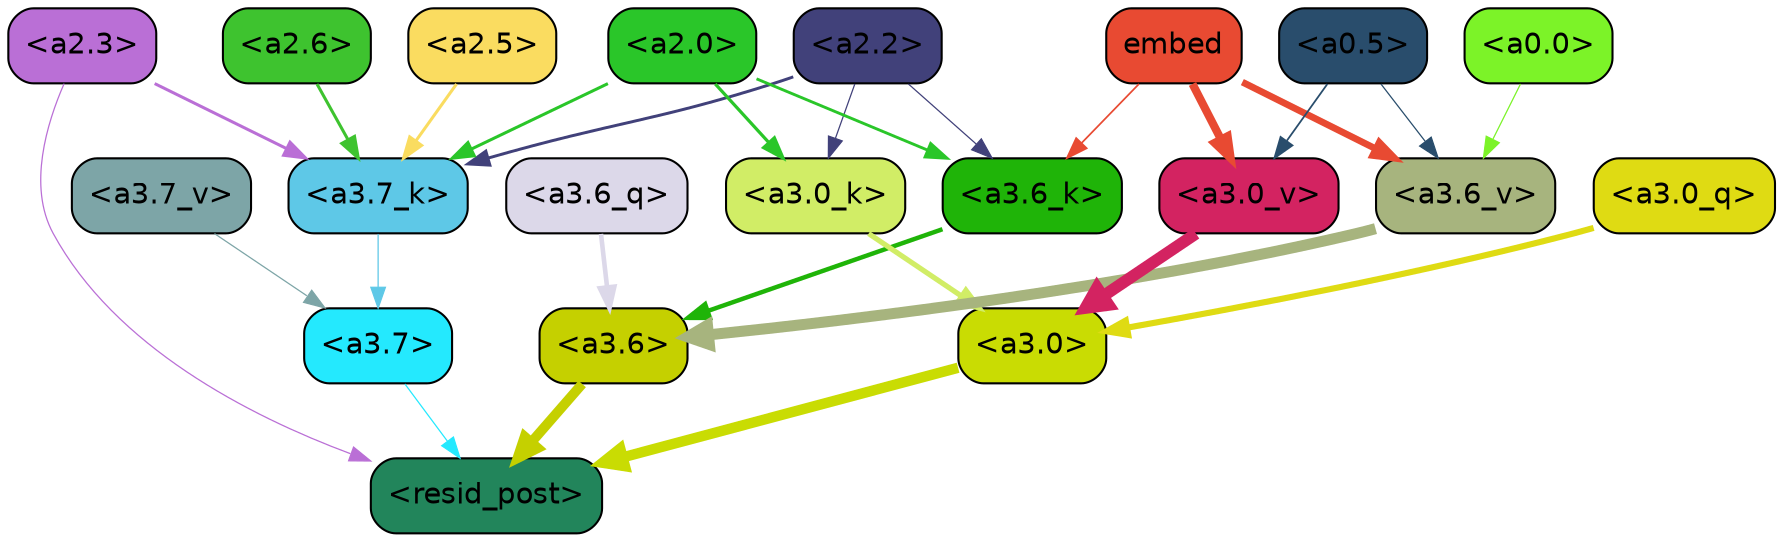 strict digraph "" {
	graph [bgcolor=transparent,
		layout=dot,
		overlap=false,
		splines=true
	];
	"<a3.7>"	[color=black,
		fillcolor="#24e9fe",
		fontname=Helvetica,
		shape=box,
		style="filled, rounded"];
	"<resid_post>"	[color=black,
		fillcolor="#22855b",
		fontname=Helvetica,
		shape=box,
		style="filled, rounded"];
	"<a3.7>" -> "<resid_post>"	[color="#24e9fe",
		penwidth=0.6];
	"<a3.6>"	[color=black,
		fillcolor="#c5d000",
		fontname=Helvetica,
		shape=box,
		style="filled, rounded"];
	"<a3.6>" -> "<resid_post>"	[color="#c5d000",
		penwidth=4.749041676521301];
	"<a3.0>"	[color=black,
		fillcolor="#c9dc03",
		fontname=Helvetica,
		shape=box,
		style="filled, rounded"];
	"<a3.0>" -> "<resid_post>"	[color="#c9dc03",
		penwidth=5.004215121269226];
	"<a2.3>"	[color=black,
		fillcolor="#ba6fd6",
		fontname=Helvetica,
		shape=box,
		style="filled, rounded"];
	"<a2.3>" -> "<resid_post>"	[color="#ba6fd6",
		penwidth=0.6];
	"<a3.7_k>"	[color=black,
		fillcolor="#5ec8e7",
		fontname=Helvetica,
		shape=box,
		style="filled, rounded"];
	"<a2.3>" -> "<a3.7_k>"	[color="#ba6fd6",
		penwidth=1.4559586644172668];
	"<a3.6_q>"	[color=black,
		fillcolor="#dcd8e9",
		fontname=Helvetica,
		shape=box,
		style="filled, rounded"];
	"<a3.6_q>" -> "<a3.6>"	[color="#dcd8e9",
		penwidth=2.199681341648102];
	"<a3.0_q>"	[color=black,
		fillcolor="#dfdb13",
		fontname=Helvetica,
		shape=box,
		style="filled, rounded"];
	"<a3.0_q>" -> "<a3.0>"	[color="#dfdb13",
		penwidth=2.9459195733070374];
	"<a3.7_k>" -> "<a3.7>"	[color="#5ec8e7",
		penwidth=0.6];
	"<a3.6_k>"	[color=black,
		fillcolor="#1fb408",
		fontname=Helvetica,
		shape=box,
		style="filled, rounded"];
	"<a3.6_k>" -> "<a3.6>"	[color="#1fb408",
		penwidth=2.13908451795578];
	"<a3.0_k>"	[color=black,
		fillcolor="#d1ed66",
		fontname=Helvetica,
		shape=box,
		style="filled, rounded"];
	"<a3.0_k>" -> "<a3.0>"	[color="#d1ed66",
		penwidth=2.520303964614868];
	"<a3.7_v>"	[color=black,
		fillcolor="#7da5a7",
		fontname=Helvetica,
		shape=box,
		style="filled, rounded"];
	"<a3.7_v>" -> "<a3.7>"	[color="#7da5a7",
		penwidth=0.6];
	"<a3.6_v>"	[color=black,
		fillcolor="#a7b47e",
		fontname=Helvetica,
		shape=box,
		style="filled, rounded"];
	"<a3.6_v>" -> "<a3.6>"	[color="#a7b47e",
		penwidth=5.297133803367615];
	"<a3.0_v>"	[color=black,
		fillcolor="#d32361",
		fontname=Helvetica,
		shape=box,
		style="filled, rounded"];
	"<a3.0_v>" -> "<a3.0>"	[color="#d32361",
		penwidth=5.680712580680847];
	"<a2.6>"	[color=black,
		fillcolor="#3ec32f",
		fontname=Helvetica,
		shape=box,
		style="filled, rounded"];
	"<a2.6>" -> "<a3.7_k>"	[color="#3ec32f",
		penwidth=1.468173325061798];
	"<a2.5>"	[color=black,
		fillcolor="#fadc60",
		fontname=Helvetica,
		shape=box,
		style="filled, rounded"];
	"<a2.5>" -> "<a3.7_k>"	[color="#fadc60",
		penwidth=1.457568109035492];
	"<a2.2>"	[color=black,
		fillcolor="#41417a",
		fontname=Helvetica,
		shape=box,
		style="filled, rounded"];
	"<a2.2>" -> "<a3.7_k>"	[color="#41417a",
		penwidth=1.4199435114860535];
	"<a2.2>" -> "<a3.6_k>"	[color="#41417a",
		penwidth=0.6];
	"<a2.2>" -> "<a3.0_k>"	[color="#41417a",
		penwidth=0.6];
	"<a2.0>"	[color=black,
		fillcolor="#2ac629",
		fontname=Helvetica,
		shape=box,
		style="filled, rounded"];
	"<a2.0>" -> "<a3.7_k>"	[color="#2ac629",
		penwidth=1.4582423567771912];
	"<a2.0>" -> "<a3.6_k>"	[color="#2ac629",
		penwidth=1.3792681694030762];
	"<a2.0>" -> "<a3.0_k>"	[color="#2ac629",
		penwidth=1.5433646440505981];
	embed	[color=black,
		fillcolor="#e84a32",
		fontname=Helvetica,
		shape=box,
		style="filled, rounded"];
	embed -> "<a3.6_k>"	[color="#e84a32",
		penwidth=0.8273519277572632];
	embed -> "<a3.6_v>"	[color="#e84a32",
		penwidth=3.2414157912135124];
	embed -> "<a3.0_v>"	[color="#e84a32",
		penwidth=3.929257571697235];
	"<a0.5>"	[color=black,
		fillcolor="#294d6c",
		fontname=Helvetica,
		shape=box,
		style="filled, rounded"];
	"<a0.5>" -> "<a3.6_v>"	[color="#294d6c",
		penwidth=0.6];
	"<a0.5>" -> "<a3.0_v>"	[color="#294d6c",
		penwidth=0.8535017371177673];
	"<a0.0>"	[color=black,
		fillcolor="#7cf328",
		fontname=Helvetica,
		shape=box,
		style="filled, rounded"];
	"<a0.0>" -> "<a3.6_v>"	[color="#7cf328",
		penwidth=0.6];
}
